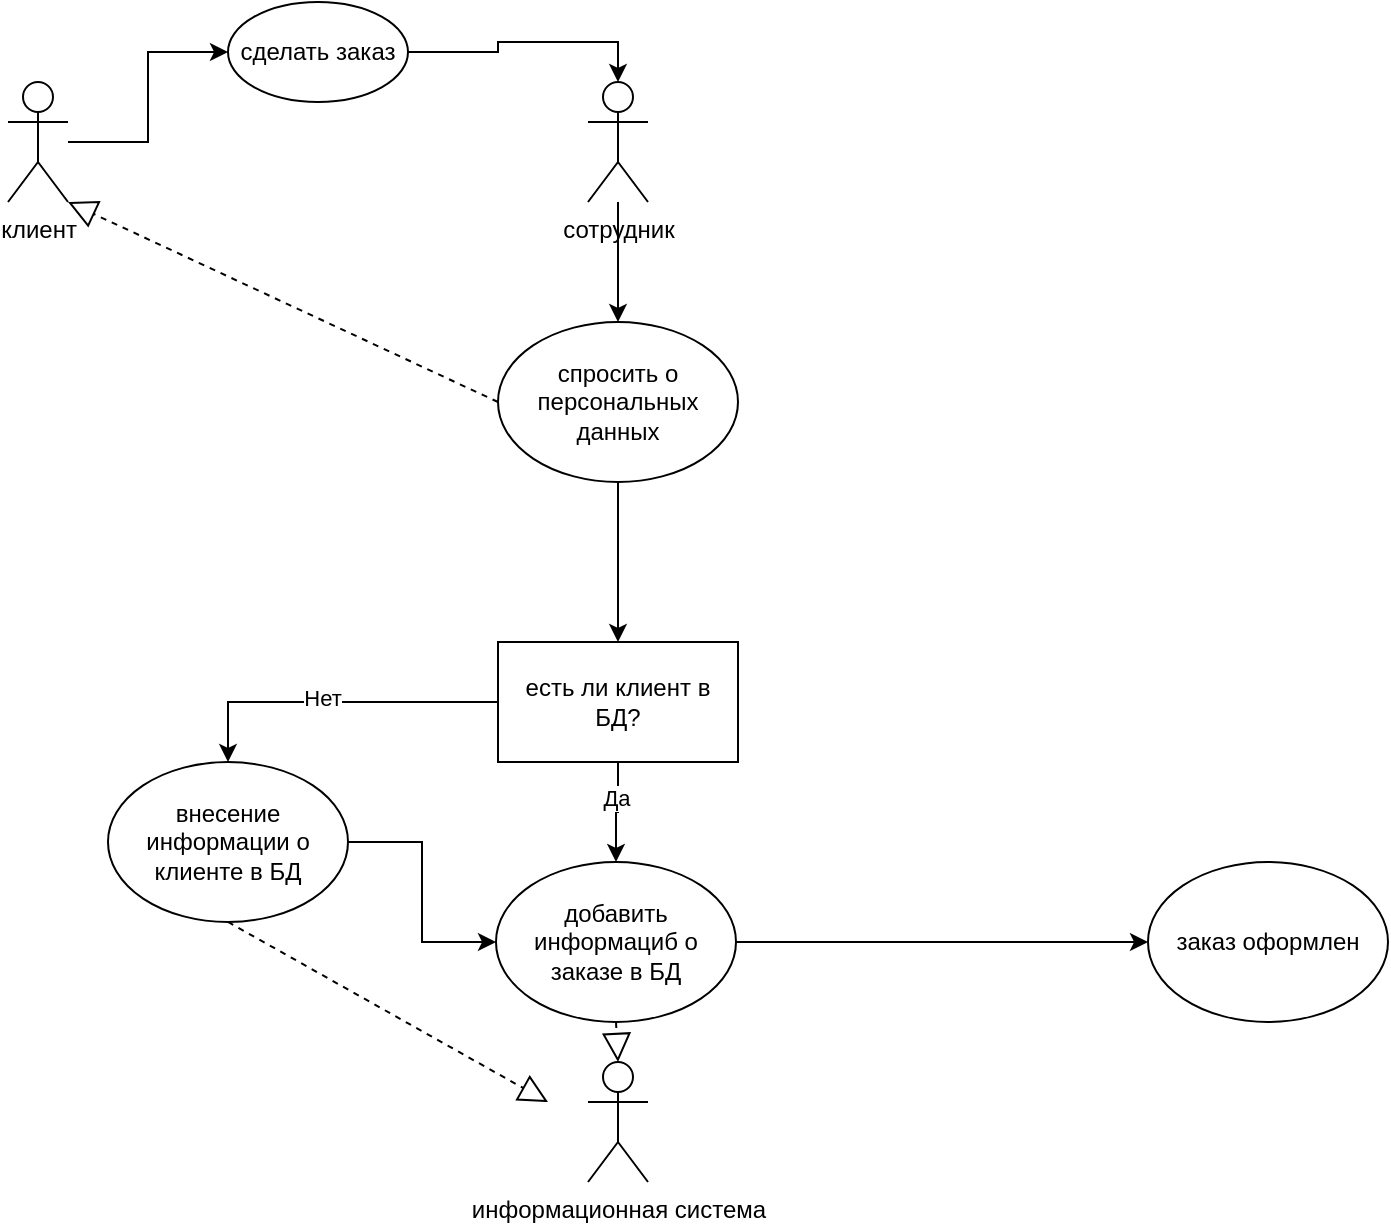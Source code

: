 <mxfile version="20.3.0" type="device"><diagram id="Sy4sNUvdEgbi5WSnBEB8" name="Страница 1"><mxGraphModel dx="1483" dy="916" grid="1" gridSize="10" guides="1" tooltips="1" connect="1" arrows="1" fold="1" page="1" pageScale="1" pageWidth="827" pageHeight="1169" math="0" shadow="0"><root><mxCell id="0"/><mxCell id="1" parent="0"/><mxCell id="_k_csTdV1xjsoQD5iWFr-4" style="edgeStyle=orthogonalEdgeStyle;rounded=0;orthogonalLoop=1;jettySize=auto;html=1;entryX=0;entryY=0.5;entryDx=0;entryDy=0;" edge="1" parent="1" source="_k_csTdV1xjsoQD5iWFr-1" target="_k_csTdV1xjsoQD5iWFr-3"><mxGeometry relative="1" as="geometry"/></mxCell><mxCell id="_k_csTdV1xjsoQD5iWFr-1" value="клиент&lt;br&gt;" style="shape=umlActor;verticalLabelPosition=bottom;verticalAlign=top;html=1;outlineConnect=0;" vertex="1" parent="1"><mxGeometry x="50" y="170" width="30" height="60" as="geometry"/></mxCell><mxCell id="_k_csTdV1xjsoQD5iWFr-7" style="edgeStyle=orthogonalEdgeStyle;rounded=0;orthogonalLoop=1;jettySize=auto;html=1;entryX=0.5;entryY=0;entryDx=0;entryDy=0;" edge="1" parent="1" source="_k_csTdV1xjsoQD5iWFr-2" target="_k_csTdV1xjsoQD5iWFr-6"><mxGeometry relative="1" as="geometry"/></mxCell><mxCell id="_k_csTdV1xjsoQD5iWFr-2" value="сотрудник" style="shape=umlActor;verticalLabelPosition=bottom;verticalAlign=top;html=1;outlineConnect=0;" vertex="1" parent="1"><mxGeometry x="340" y="170" width="30" height="60" as="geometry"/></mxCell><mxCell id="_k_csTdV1xjsoQD5iWFr-5" style="edgeStyle=orthogonalEdgeStyle;rounded=0;orthogonalLoop=1;jettySize=auto;html=1;entryX=0.5;entryY=0;entryDx=0;entryDy=0;entryPerimeter=0;" edge="1" parent="1" source="_k_csTdV1xjsoQD5iWFr-3" target="_k_csTdV1xjsoQD5iWFr-2"><mxGeometry relative="1" as="geometry"/></mxCell><mxCell id="_k_csTdV1xjsoQD5iWFr-3" value="сделать заказ" style="ellipse;whiteSpace=wrap;html=1;" vertex="1" parent="1"><mxGeometry x="160" y="130" width="90" height="50" as="geometry"/></mxCell><mxCell id="_k_csTdV1xjsoQD5iWFr-10" style="edgeStyle=orthogonalEdgeStyle;rounded=0;orthogonalLoop=1;jettySize=auto;html=1;entryX=0.5;entryY=0;entryDx=0;entryDy=0;" edge="1" parent="1" source="_k_csTdV1xjsoQD5iWFr-6" target="_k_csTdV1xjsoQD5iWFr-9"><mxGeometry relative="1" as="geometry"/></mxCell><mxCell id="_k_csTdV1xjsoQD5iWFr-6" value="спросить о персональных данных" style="ellipse;whiteSpace=wrap;html=1;" vertex="1" parent="1"><mxGeometry x="295" y="290" width="120" height="80" as="geometry"/></mxCell><mxCell id="_k_csTdV1xjsoQD5iWFr-8" value="" style="endArrow=block;dashed=1;endFill=0;endSize=12;html=1;rounded=0;exitX=0;exitY=0.5;exitDx=0;exitDy=0;entryX=1;entryY=1;entryDx=0;entryDy=0;entryPerimeter=0;" edge="1" parent="1" source="_k_csTdV1xjsoQD5iWFr-6" target="_k_csTdV1xjsoQD5iWFr-1"><mxGeometry width="160" relative="1" as="geometry"><mxPoint x="330" y="320" as="sourcePoint"/><mxPoint x="490" y="320" as="targetPoint"/></mxGeometry></mxCell><mxCell id="_k_csTdV1xjsoQD5iWFr-20" style="edgeStyle=orthogonalEdgeStyle;rounded=0;orthogonalLoop=1;jettySize=auto;html=1;entryX=0.5;entryY=0;entryDx=0;entryDy=0;" edge="1" parent="1" source="_k_csTdV1xjsoQD5iWFr-9" target="_k_csTdV1xjsoQD5iWFr-18"><mxGeometry relative="1" as="geometry"/></mxCell><mxCell id="_k_csTdV1xjsoQD5iWFr-21" value="Нет" style="edgeLabel;html=1;align=center;verticalAlign=middle;resizable=0;points=[];" vertex="1" connectable="0" parent="_k_csTdV1xjsoQD5iWFr-20"><mxGeometry x="0.069" y="-2" relative="1" as="geometry"><mxPoint as="offset"/></mxGeometry></mxCell><mxCell id="_k_csTdV1xjsoQD5iWFr-22" style="edgeStyle=orthogonalEdgeStyle;rounded=0;orthogonalLoop=1;jettySize=auto;html=1;entryX=0.5;entryY=0;entryDx=0;entryDy=0;" edge="1" parent="1" source="_k_csTdV1xjsoQD5iWFr-9" target="_k_csTdV1xjsoQD5iWFr-17"><mxGeometry relative="1" as="geometry"/></mxCell><mxCell id="_k_csTdV1xjsoQD5iWFr-23" value="Да" style="edgeLabel;html=1;align=center;verticalAlign=middle;resizable=0;points=[];" vertex="1" connectable="0" parent="_k_csTdV1xjsoQD5iWFr-22"><mxGeometry x="-0.322" y="-1" relative="1" as="geometry"><mxPoint as="offset"/></mxGeometry></mxCell><mxCell id="_k_csTdV1xjsoQD5iWFr-9" value="есть ли клиент в БД?" style="rounded=0;whiteSpace=wrap;html=1;" vertex="1" parent="1"><mxGeometry x="295" y="450" width="120" height="60" as="geometry"/></mxCell><mxCell id="_k_csTdV1xjsoQD5iWFr-12" value="информационная система" style="shape=umlActor;verticalLabelPosition=bottom;verticalAlign=top;html=1;outlineConnect=0;" vertex="1" parent="1"><mxGeometry x="340" y="660" width="30" height="60" as="geometry"/></mxCell><mxCell id="_k_csTdV1xjsoQD5iWFr-28" style="edgeStyle=orthogonalEdgeStyle;rounded=0;orthogonalLoop=1;jettySize=auto;html=1;entryX=0;entryY=0.5;entryDx=0;entryDy=0;" edge="1" parent="1" source="_k_csTdV1xjsoQD5iWFr-17" target="_k_csTdV1xjsoQD5iWFr-27"><mxGeometry relative="1" as="geometry"/></mxCell><mxCell id="_k_csTdV1xjsoQD5iWFr-17" value="добавить информациб о заказе в БД" style="ellipse;whiteSpace=wrap;html=1;" vertex="1" parent="1"><mxGeometry x="294" y="560" width="120" height="80" as="geometry"/></mxCell><mxCell id="_k_csTdV1xjsoQD5iWFr-19" style="edgeStyle=orthogonalEdgeStyle;rounded=0;orthogonalLoop=1;jettySize=auto;html=1;entryX=0;entryY=0.5;entryDx=0;entryDy=0;" edge="1" parent="1" source="_k_csTdV1xjsoQD5iWFr-18" target="_k_csTdV1xjsoQD5iWFr-17"><mxGeometry relative="1" as="geometry"/></mxCell><mxCell id="_k_csTdV1xjsoQD5iWFr-18" value="внесение информации о клиенте в БД" style="ellipse;whiteSpace=wrap;html=1;" vertex="1" parent="1"><mxGeometry x="100" y="510" width="120" height="80" as="geometry"/></mxCell><mxCell id="_k_csTdV1xjsoQD5iWFr-24" value="" style="endArrow=block;dashed=1;endFill=0;endSize=12;html=1;rounded=0;exitX=0.5;exitY=1;exitDx=0;exitDy=0;" edge="1" parent="1" source="_k_csTdV1xjsoQD5iWFr-18"><mxGeometry width="160" relative="1" as="geometry"><mxPoint x="230" y="520" as="sourcePoint"/><mxPoint x="320" y="680" as="targetPoint"/></mxGeometry></mxCell><mxCell id="_k_csTdV1xjsoQD5iWFr-25" value="" style="endArrow=block;dashed=1;endFill=0;endSize=12;html=1;rounded=0;exitX=0.5;exitY=1;exitDx=0;exitDy=0;entryX=0.5;entryY=0;entryDx=0;entryDy=0;entryPerimeter=0;" edge="1" parent="1" source="_k_csTdV1xjsoQD5iWFr-17" target="_k_csTdV1xjsoQD5iWFr-12"><mxGeometry width="160" relative="1" as="geometry"><mxPoint x="170" y="600" as="sourcePoint"/><mxPoint x="330" y="690" as="targetPoint"/></mxGeometry></mxCell><mxCell id="_k_csTdV1xjsoQD5iWFr-27" value="заказ оформлен" style="ellipse;whiteSpace=wrap;html=1;" vertex="1" parent="1"><mxGeometry x="620" y="560" width="120" height="80" as="geometry"/></mxCell></root></mxGraphModel></diagram></mxfile>